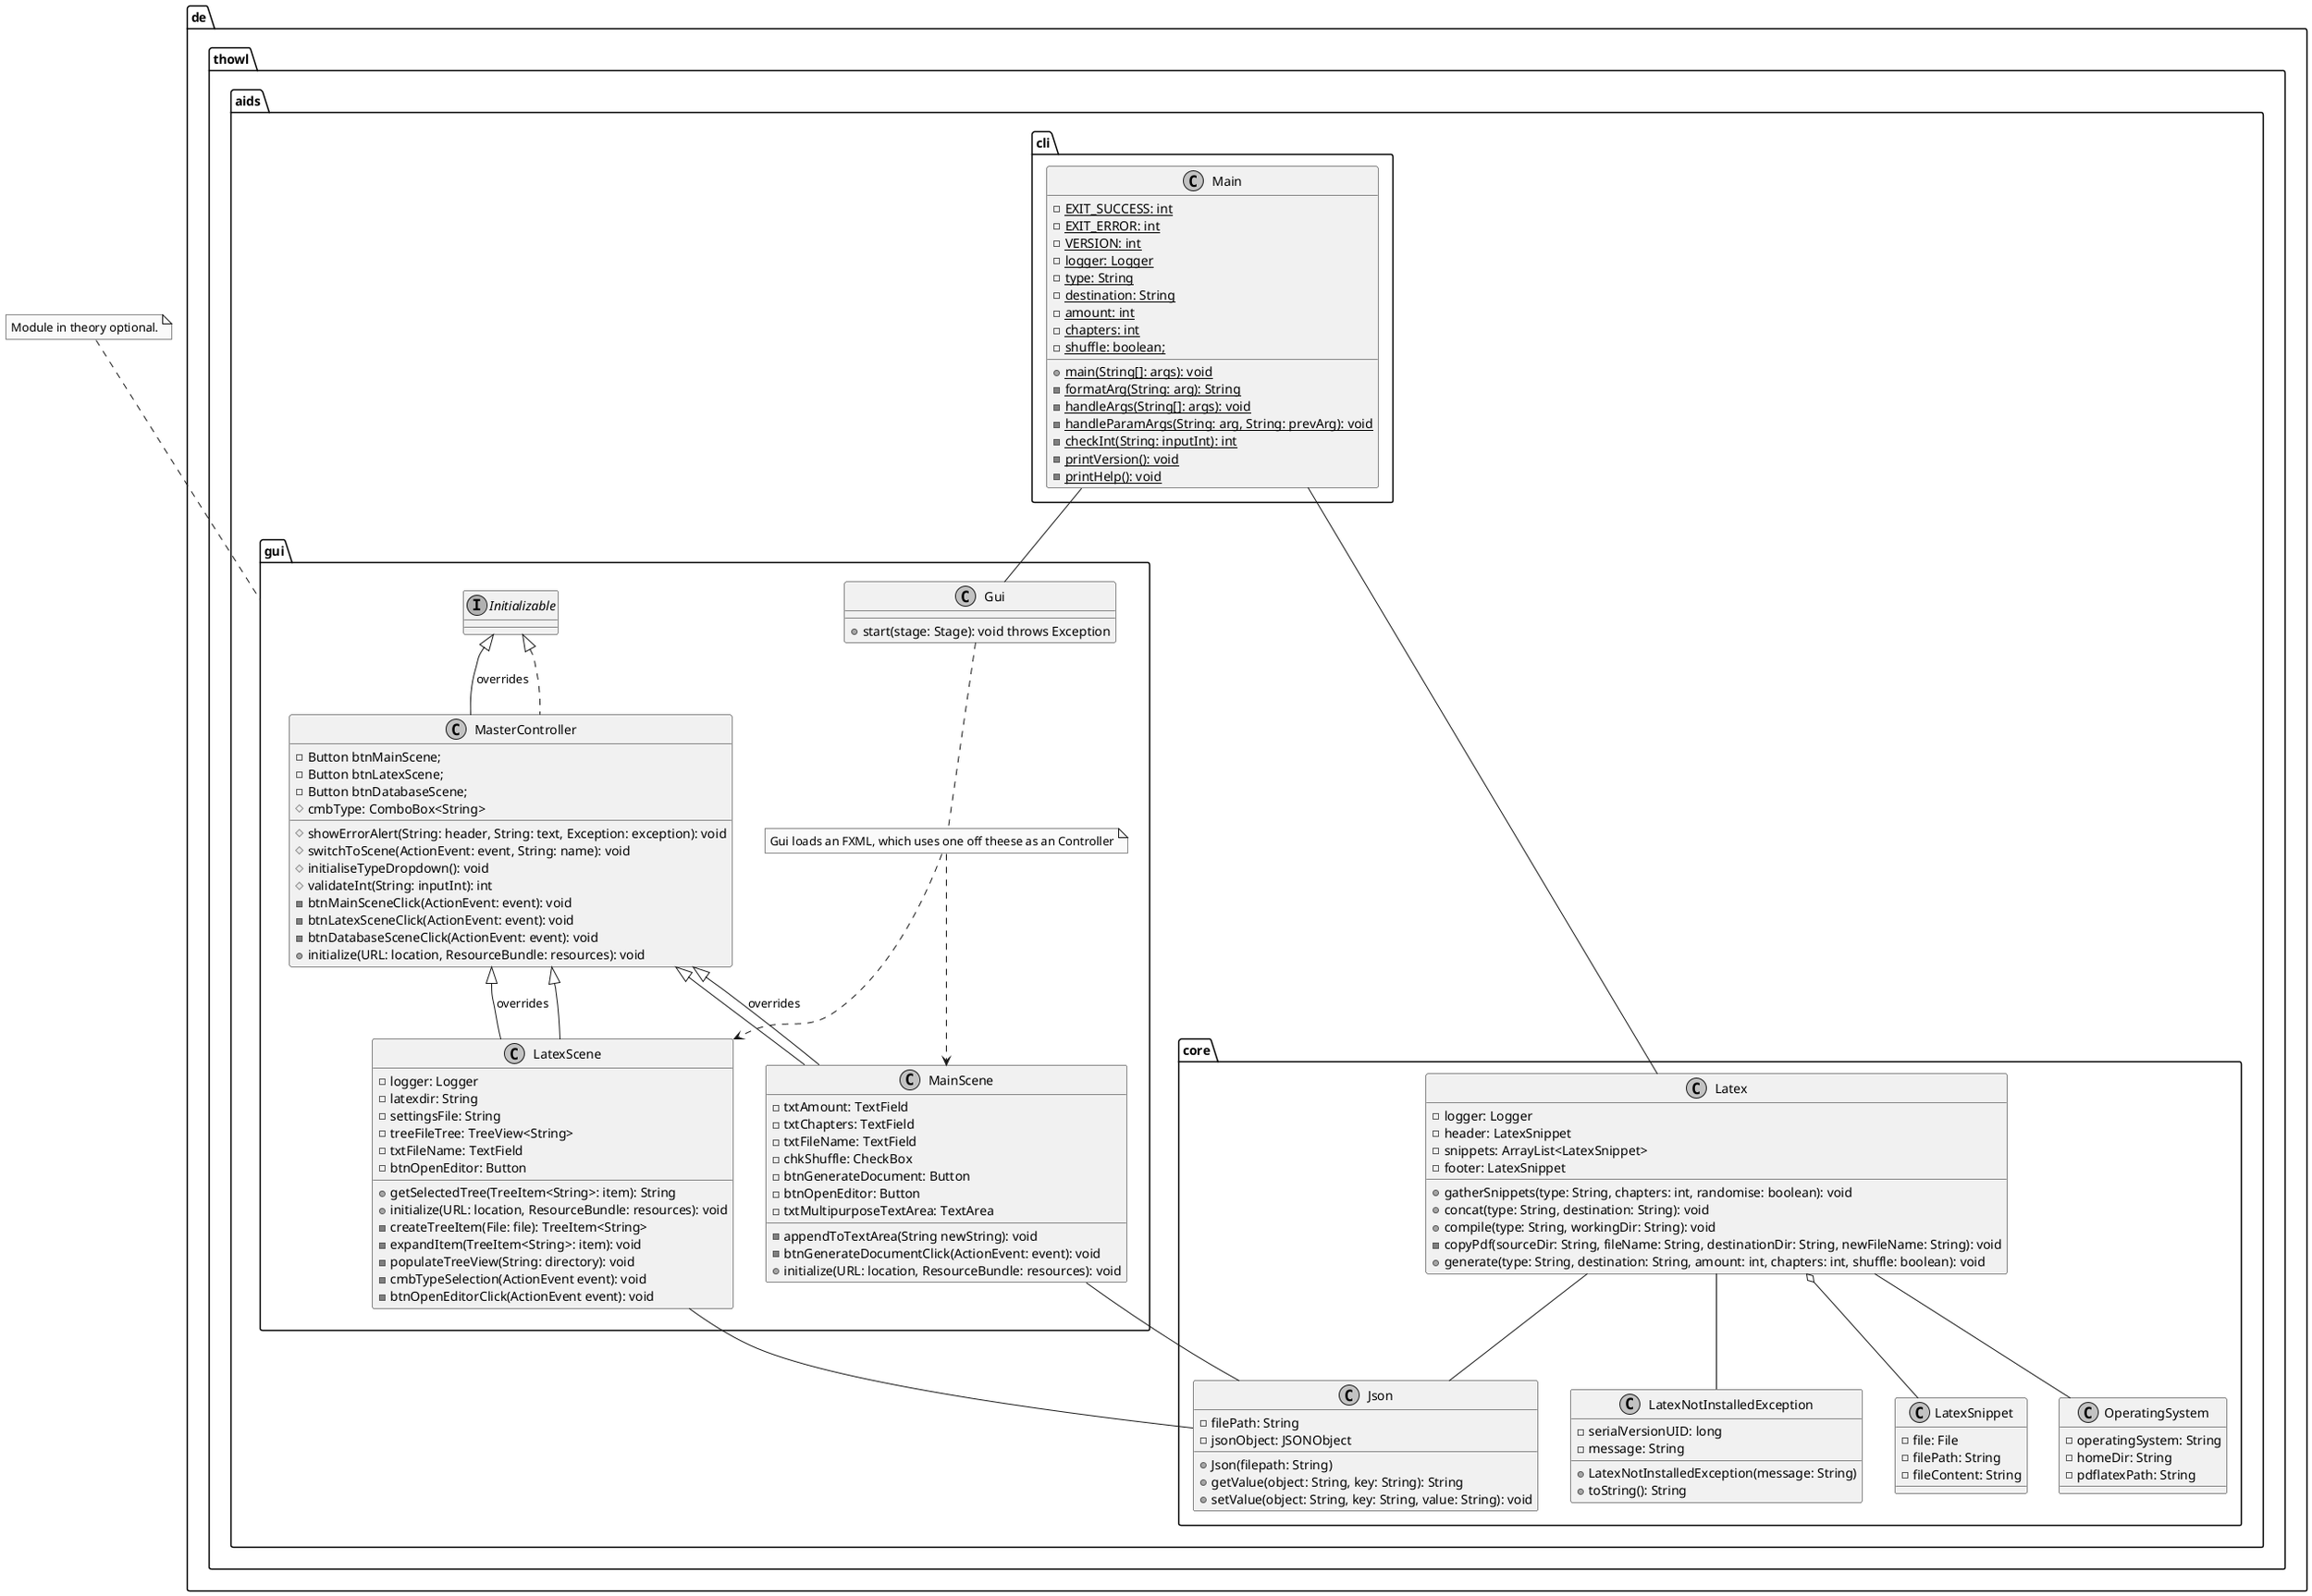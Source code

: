 @startuml aids

skinparam monochrome true

de.thowl.aids.cli.Main -- de.thowl.aids.gui.Gui
de.thowl.aids.cli.Main -- de.thowl.aids.core.Latex
de.thowl.aids.gui.MainScene -- de.thowl.aids.core.Json
de.thowl.aids.gui.LatexScene -- de.thowl.aids.core.Json

package de.thowl.aids.cli {
	class Main {
		- {static} EXIT_SUCCESS: int
		- {static} EXIT_ERROR: int
		- {static} VERSION: int
		- {static} logger: Logger
		- {static} type: String
		- {static} destination: String
		- {static} amount: int
		- {static} chapters: int
		- {static} shuffle: boolean;
		+ {static} main(String[]: args): void
		- {static} formatArg(String: arg): String
		- {static} handleArgs(String[]: args): void
		- {static} handleParamArgs(String: arg, String: prevArg): void
		- {static} checkInt(String: inputInt): int
		- {static} printVersion(): void
		- {static} printHelp(): void
	}
}

package de.thowl.aids.core {
	class Latex {
		- logger: Logger
		- header: LatexSnippet
		- snippets: ArrayList<LatexSnippet>
		- footer: LatexSnippet
		+ gatherSnippets(type: String, chapters: int, randomise: boolean): void
		+ concat(type: String, destination: String): void
		+ compile(type: String, workingDir: String): void
		- copyPdf(sourceDir: String, fileName: String, destinationDir: String, newFileName: String): void
		+ generate(type: String, destination: String, amount: int, chapters: int, shuffle: boolean): void
	}

	Latex o-- LatexSnippet 
	Latex -- OperatingSystem
	Latex -- Json
	Latex -- LatexNotInstalledException

	class OperatingSystem {
		- operatingSystem: String
		- homeDir: String
		- pdflatexPath: String
	}

	class Json {
		- filePath: String
		- jsonObject: JSONObject
		+ Json(filepath: String)
		+ getValue(object: String, key: String): String
		+ setValue(object: String, key: String, value: String): void
	}

	class LatexNotInstalledException {
		- serialVersionUID: long
		- message: String
		+ LatexNotInstalledException(message: String)
		+ toString(): String
	}

	class LatexSnippet {
		- file: File
		- filePath: String
		- fileContent: String
	}

}

note top of de.thowl.aids.gui : Module in theory optional.
package de.thowl.aids.gui{
	class Gui {
		+ start(stage: Stage): void throws Exception
	}

	note "Gui loads an FXML, which uses one off theese as an Controller" as N1
	Gui .. N1
	N1 ..> MainScene
	N1 ..> LatexScene

	class MasterController implements Initializable{
		- Button btnMainScene;
		- Button btnLatexScene;
		- Button btnDatabaseScene;
		# cmbType: ComboBox<String>
		# showErrorAlert(String: header, String: text, Exception: exception): void
		# switchToScene(ActionEvent: event, String: name): void
		# initialiseTypeDropdown(): void
		# validateInt(String: inputInt): int
		- btnMainSceneClick(ActionEvent: event): void
		- btnLatexSceneClick(ActionEvent: event): void
		- btnDatabaseSceneClick(ActionEvent: event): void
		+ initialize(URL: location, ResourceBundle: resources): void
	}

	class MainScene extends MasterController {
		- txtAmount: TextField
		- txtChapters: TextField
		- txtFileName: TextField
		- chkShuffle: CheckBox
		- btnGenerateDocument: Button
		- btnOpenEditor: Button
		- txtMultipurposeTextArea: TextArea
		- appendToTextArea(String newString): void
		- btnGenerateDocumentClick(ActionEvent: event): void
		+ initialize(URL: location, ResourceBundle: resources): void
	}

	class LatexScene extends MasterController {
		- logger: Logger
		- latexdir: String
		- settingsFile: String
		- treeFileTree: TreeView<String>
		- txtFileName: TextField
		- btnOpenEditor: Button
		+ getSelectedTree(TreeItem<String>: item): String
		+ initialize(URL: location, ResourceBundle: resources): void
		- createTreeItem(File: file): TreeItem<String>
		- expandItem(TreeItem<String>: item): void
		- populateTreeView(String: directory): void
		- cmbTypeSelection(ActionEvent event): void
		- btnOpenEditorClick(ActionEvent event): void 
	}

	Initializable <|-- MasterController : overrides
	MasterController <|-- MainScene : overrides
	MasterController <|-- LatexScene : overrides
}
@enduml
